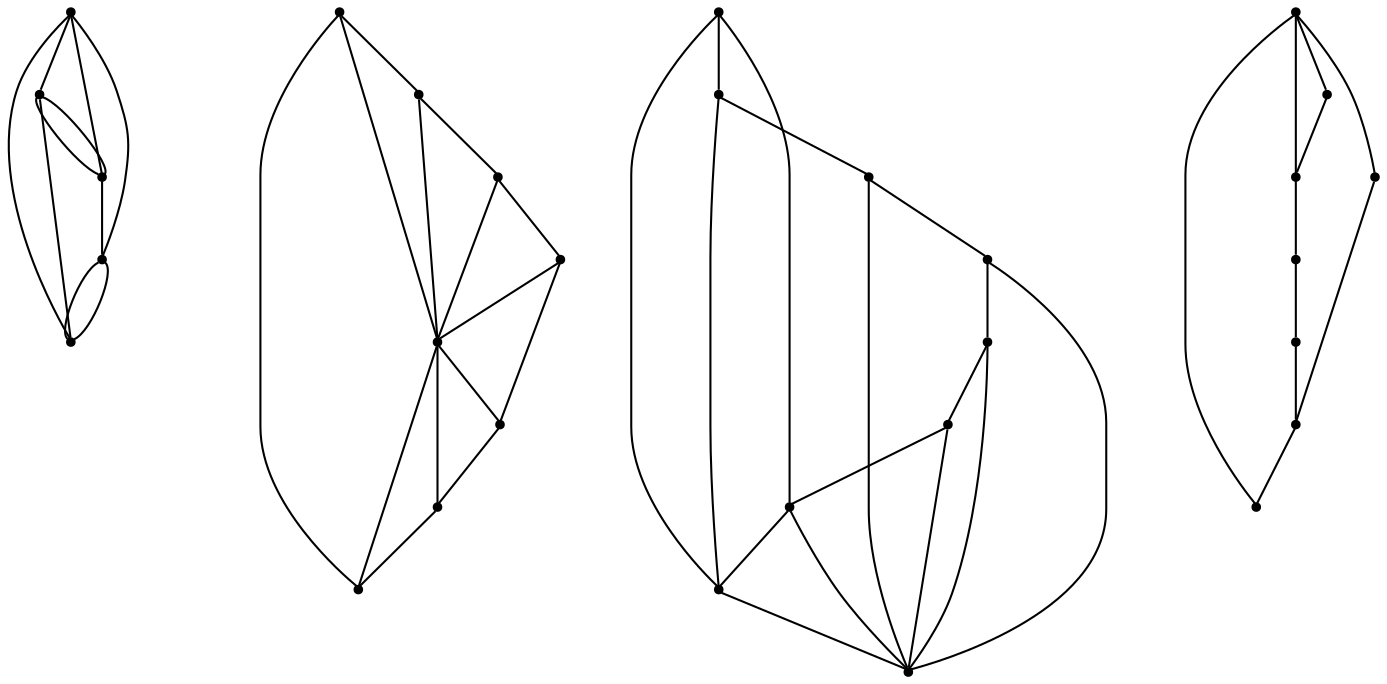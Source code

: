 graph {
  node [shape=point,comment="{\"directed\":false,\"doi\":\"10.1007/978-3-319-73915-1_1\",\"figure\":\"4\"}"]

  v0 [pos="1521.9528819375278,398.81627568668006"]
  v1 [pos="1571.960848444525,348.80892206033843"]
  v2 [pos="1538.6222041065266,465.4927471884689"]
  v3 [pos="1488.6142375995294,365.4780399357856"]
  v4 [pos="1471.94491543053,415.4853935621273"]
  v5 [pos="1317.1473062161203,334.534999502019"]
  v6 [pos="1238.5744050645415,398.81627568668006"]
  v7 [pos="1155.2277942195453,315.470686309444"]
  v8 [pos="1000.7177636241744,325.180518690047"]
  v9 [pos="1038.5425072423423,398.81627568668006"]
  v10 [pos="976.630598177044,398.81627568668006"]
  v11 [pos="888.5165093035655,332.1398041848912"]
  v12 [pos="821.8392206275687,298.8015684339968"]
  v13 [pos="869.1676348011944,360.30226052221946"]
  v14 [pos="847.6850509429701,383.0775959813712"]
  v15 [pos="821.8392206275687,398.81627568668006"]
  v16 [pos="774.9567520272585,386.81042085945745"]
  v17 [pos="738.4926097825728,398.81627568668006"]
  v18 [pos="705.1539654445743,365.4780399357856"]
  v19 [pos="1288.582371571539,382.1471578112329"]
  v20 [pos="1288.582371571539,432.15451143757446"]
  v21 [pos="1205.2357607265428,448.8236293130217"]
  v22 [pos="1192.3858132781506,383.38482760465826"]
  v23 [pos="1171.8971163885446,415.4853935621273"]
  v24 [pos="1090.6341708146736,434.0672276000404"]
  v25 [pos="1055.0347356680527,464.35936112198647"]
  v26 [pos="1072.0124298686778,372.79163575168235"]
  v27 [pos="1010.8266528421765,398.81627568668006"]
  v28 [pos="1024.7465549038582,349.20494587216814"]
  v29 [pos="1012.5612971856622,468.1972566240406"]

  v0 -- v1 [id="-1",pos="1521.9528819375278,398.81627568668006 1528.5934521919285,384.91007249265647 1545.2627743609278,368.2409546172093 1571.960848444525,348.80892206033843"]
  v17 -- v15 [id="-3",pos="738.4926097825728,398.81627568668006 821.8392206275687,398.81627568668006 821.8392206275687,398.81627568668006 821.8392206275687,398.81627568668006"]
  v17 -- v18 [id="-5",pos="738.4926097825728,398.81627568668006 705.1539654445743,365.4780399357856 705.1539654445743,365.4780399357856 705.1539654445743,365.4780399357856"]
  v0 -- v2 [id="-8",pos="1521.9528819375278,398.81627568668006 1534.5777581814782,425.14098568719226 1540.132842351567,447.3650878576839 1538.6222041065266,465.4927471884689"]
  v10 -- v27 [id="-10",pos="976.630598177044,398.81627568668006 1010.8266528421765,398.81627568668006 1010.8266528421765,398.81627568668006 1010.8266528421765,398.81627568668006"]
  v27 -- v9 [id="-11",pos="1010.8266528421765,398.81627568668006 1038.5425072423423,398.81627568668006 1038.5425072423423,398.81627568668006 1038.5425072423423,398.81627568668006"]
  v8 -- v28 [id="-14",pos="1000.7177636241744,325.180518690047 1024.7465549038582,349.20494587216814 1024.7465549038582,349.20494587216814 1024.7465549038582,349.20494587216814"]
  v29 -- v10 [id="-16",pos="1012.5612971856622,468.1972566240406 976.630598177044,398.81627568668006 976.630598177044,398.81627568668006 976.630598177044,398.81627568668006"]
  v29 -- v25 [id="-17",pos="1012.5612971856622,468.1972566240406 1055.0347356680527,464.35936112198647 1055.0347356680527,464.35936112198647 1055.0347356680527,464.35936112198647"]
  v29 -- v27 [id="-18",pos="1012.5612971856622,468.1972566240406 1010.8266528421765,398.81627568668006 1010.8266528421765,398.81627568668006 1010.8266528421765,398.81627568668006"]
  v28 -- v26 [id="-19",pos="1024.7465549038582,349.20494587216814 1072.0124298686778,372.79163575168235 1072.0124298686778,372.79163575168235 1072.0124298686778,372.79163575168235"]
  v9 -- v24 [id="-20",pos="1038.5425072423423,398.81627568668006 1090.6341708146736,434.0672276000404 1090.6341708146736,434.0672276000404 1090.6341708146736,434.0672276000404"]
  v9 -- v26 [id="-21",pos="1038.5425072423423,398.81627568668006 1072.0124298686778,372.79163575168235 1072.0124298686778,372.79163575168235 1072.0124298686778,372.79163575168235"]
  v9 -- v28 [id="-22",pos="1038.5425072423423,398.81627568668006 1024.7465549038582,349.20494587216814 1024.7465549038582,349.20494587216814 1024.7465549038582,349.20494587216814"]
  v25 -- v9 [id="-23",pos="1055.0347356680527,464.35936112198647 1038.5425072423423,398.81627568668006 1038.5425072423423,398.81627568668006 1038.5425072423423,398.81627568668006"]
  v25 -- v27 [id="-24",pos="1055.0347356680527,464.35936112198647 1010.8266528421765,398.81627568668006 1010.8266528421765,398.81627568668006 1010.8266528421765,398.81627568668006"]
  v26 -- v24 [id="-27",pos="1072.0124298686778,372.79163575168235 1090.6341708146736,434.0672276000404 1090.6341708146736,434.0672276000404 1090.6341708146736,434.0672276000404"]
  v24 -- v25 [id="-28",pos="1090.6341708146736,434.0672276000404 1055.0347356680527,464.35936112198647 1055.0347356680527,464.35936112198647 1055.0347356680527,464.35936112198647"]
  v7 -- v22 [id="-33",pos="1155.2277942195453,315.470686309444 1192.3858132781506,383.38482760465826 1192.3858132781506,383.38482760465826 1192.3858132781506,383.38482760465826"]
  v23 -- v6 [id="-34",pos="1171.8971163885446,415.4853935621273 1238.5744050645415,398.81627568668006 1238.5744050645415,398.81627568668006 1238.5744050645415,398.81627568668006"]
  v23 -- v21 [id="-35",pos="1171.8971163885446,415.4853935621273 1205.2357607265428,448.8236293130217 1205.2357607265428,448.8236293130217 1205.2357607265428,448.8236293130217"]
  v22 -- v23 [id="-36",pos="1192.3858132781506,383.38482760465826 1171.8971163885446,415.4853935621273 1171.8971163885446,415.4853935621273 1171.8971163885446,415.4853935621273"]
  v22 -- v6 [id="-37",pos="1192.3858132781506,383.38482760465826 1238.5744050645415,398.81627568668006 1238.5744050645415,398.81627568668006 1238.5744050645415,398.81627568668006"]
  v21 -- v20 [id="-38",pos="1205.2357607265428,448.8236293130217 1288.582371571539,432.15451143757446 1288.582371571539,432.15451143757446 1288.582371571539,432.15451143757446"]
  v21 -- v6 [id="-39",pos="1205.2357607265428,448.8236293130217 1238.5744050645415,398.81627568668006 1238.5744050645415,398.81627568668006 1238.5744050645415,398.81627568668006"]
  v6 -- v19 [id="-40",pos="1238.5744050645415,398.81627568668006 1288.582371571539,382.1471578112329 1288.582371571539,382.1471578112329 1288.582371571539,382.1471578112329"]
  v6 -- v20 [id="-41",pos="1238.5744050645415,398.81627568668006 1288.582371571539,432.15451143757446 1288.582371571539,432.15451143757446 1288.582371571539,432.15451143757446"]
  v20 -- v19 [id="-44",pos="1288.582371571539,432.15451143757446 1288.582371571539,382.1471578112329 1288.582371571539,382.1471578112329 1288.582371571539,382.1471578112329"]
  v19 -- v5 [id="-45",pos="1288.582371571539,382.1471578112329 1317.1473062161203,334.534999502019 1317.1473062161203,334.534999502019 1317.1473062161203,334.534999502019"]
  v3 -- v1 [id="-50",pos="1488.6142375995294,365.4780399357856 1528.7852348597053,365.1529799283878 1556.568795027615,359.5979956333434 1571.960848444525,348.80892206033843"]
  v4 -- v3 [id="-51",pos="1471.94491543053,415.4853935621273 1488.6142375995294,365.4780399357856 1488.6142375995294,365.4780399357856 1488.6142375995294,365.4780399357856"]
  v3 -- v1 [id="-52",pos="1488.6142375995294,365.4780399357856 1510.8365137266244,332.1398041848912 1538.624270730102,326.5847880960276 1571.960848444525,348.80892206033843"]
  v3 -- v0 [id="-53",pos="1488.6142375995294,365.4780399357856 1521.9528819375278,398.81627568668006 1521.9528819375278,398.81627568668006 1521.9528819375278,398.81627568668006"]
  v2 -- v1 [id="-54",pos="1538.6222041065266,465.4927471884689 1571.960848444525,348.80892206033843 1571.960848444525,348.80892206033843 1571.960848444525,348.80892206033843"]
  v18 -- v11 [id="-55",pos="705.1539654445743,365.4780399357856 735.158796219507,455.48710511412287 778.4990084235379,485.4956377688948 821.0057672368023,487.996158060544 863.5125896384843,490.4964240016397 905.1858950609824,465.4927471884689 888.5165093035655,332.1398041848912"]
  v17 -- v12 [id="-56",pos="738.4926097825728,398.81627568668006 738.4926733709905,348.80892206033843 755.1619955399897,315.470686309444 821.8392206275687,298.8015684339968"]
  v16 -- v15 [id="-57",pos="774.9567520272585,386.81042085945745 790.4628645445181,385.7372120692699 806.0898605602767,389.7395018851853 821.8392206275687,398.81627568668006"]
  v17 -- v16 [id="-58",pos="738.4926097825728,398.81627568668006 750.5726198053137,391.6573449559246 762.7271041724946,387.6550551400092 774.9567520272585,386.81042085945745"]
  v15 -- v14 [id="-59",pos="821.8392206275687,398.81627568668006 831.596292461227,394.4342903850754 840.1952010048581,388.95372253369743 847.6850509429701,383.0775959813712"]
  v14 -- v13 [id="-60",pos="847.6850509429701,383.0775959813712 856.6763990480847,375.92891171540555 864.0782200546788,368.190959855294 869.1676348011944,360.30226052221946"]
  v13 -- v11 [id="-61",pos="869.1676348011944,360.30226052221946 882.6590502024733,345.42208714523053 888.5165728919833,332.1398041848912 888.5165093035655,332.1398041848912"]
  v11 -- v12 [id="-62",pos="888.5165093035655,332.1398041848912 888.5165728919832,298.8015684339968 855.1779285539848,315.470686309444 821.8392206275687,298.8015684339968"]
  v10 -- v8 [id="-63",pos="976.630598177044,398.81627568668006 989.9327228636861,500.0353328102777 1051.5800405229434,538.1576481223184 1081.5848077094583,533.6945589597135 1111.5937081431236,529.2312154465552 1109.9643185280327,482.186791418161 1107.2722392763742,447.0485168000098 1104.5843568602838,411.9099878313051 1100.8336576307906,388.67735392228985 1090.5529366110645,369.67863932715846 1080.2720884145028,350.6758551231708 1063.4568944153048,335.9029206242107 1000.7177636241744,325.180518690047"]
  v9 -- v8 [id="-64",pos="1038.5425072423423,398.81627568668006 1015.2325830247332,366.12396316644816 1002.6222367342266,341.5786896383577 1000.7177636241744,325.180518690047"]
  v7 -- v6 [id="-65",pos="1155.2277942195453,315.470686309444 1183.859401320083,354.4222480135964 1211.6429614879926,382.20133447913247 1238.5744050645415,398.81627568668006"]
  v7 -- v5 [id="-66",pos="1155.2277942195453,315.470686309444 1138.5605386741213,398.81627568668006 1155.2298608431206,440.48907037529807 1174.6746902677978,466.88048380847073 1194.1193925156397,493.2759668504997 1216.3479956902959,504.38599902822693 1241.3519789437946,504.38599902822693 1266.3559621972934,504.38599902822693 1294.1353255296349,493.2759668504997 1313.588421448613,473.82730612619247 1333.0332508732902,454.3786454018853 1344.1432920366324,426.59949534871083 1345.5352425000397,396.03673283782007 1346.9270657866114,365.4780399357856 1338.5924047021117,332.1398041848912 1317.1473062161203,334.534999502019"]
  v6 -- v5 [id="-67",pos="1238.5744050645415,398.81627568668006 1269.0647016143887,378.9008499028456 1295.256389333649,357.4727059957737 1317.1473062161203,334.534999502019"]
  v4 -- v0 [id="-68",pos="1471.94491543053,415.4853935621273 1495.9675068394881,420.72367962422084 1512.6368290084874,415.16449854504333 1521.9528819375278,398.81627568668006"]
  v2 -- v4 [id="-69",pos="1538.6222041065266,465.4927471884689 1421.9390155471076,498.8309829393633 1405.2696933781085,498.8309829393633 1394.15125854363,493.2759668504997 1383.0412173802877,487.7168811527797 1377.4819363746308,476.60684897505246 1387.2085479225375,466.88048380847073 1396.9350322936089,457.1581882507453 1421.9390155471076,448.8236293130217 1471.94491543053,415.4853935621273"]
  v4 -- v2 [id="-70",pos="1471.94491543053,415.4853935621273 1485.9908656331934,444.3271248464482 1508.2152719722815,460.99624272189544 1538.6222041065266,465.4927471884689"]
}